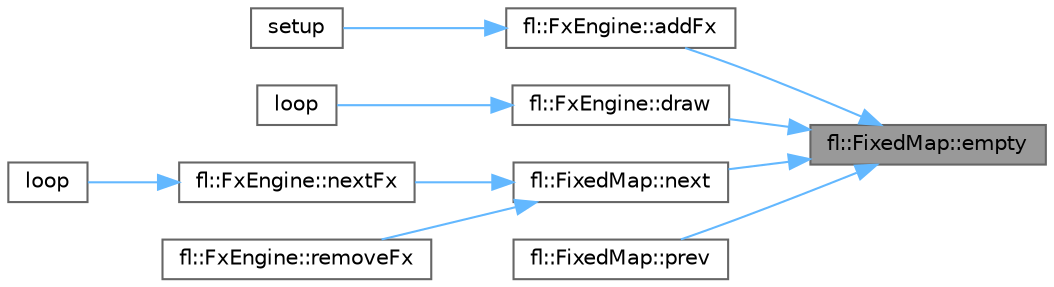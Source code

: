 digraph "fl::FixedMap::empty"
{
 // LATEX_PDF_SIZE
  bgcolor="transparent";
  edge [fontname=Helvetica,fontsize=10,labelfontname=Helvetica,labelfontsize=10];
  node [fontname=Helvetica,fontsize=10,shape=box,height=0.2,width=0.4];
  rankdir="RL";
  Node1 [id="Node000001",label="fl::FixedMap::empty",height=0.2,width=0.4,color="gray40", fillcolor="grey60", style="filled", fontcolor="black",tooltip=" "];
  Node1 -> Node2 [id="edge1_Node000001_Node000002",dir="back",color="steelblue1",style="solid",tooltip=" "];
  Node2 [id="Node000002",label="fl::FxEngine::addFx",height=0.2,width=0.4,color="grey40", fillcolor="white", style="filled",URL="$d4/d60/classfl_1_1_fx_engine.html#a1e840a27e09686190e44844b3f062642",tooltip="Adds a new effect to the engine."];
  Node2 -> Node3 [id="edge2_Node000002_Node000003",dir="back",color="steelblue1",style="solid",tooltip=" "];
  Node3 [id="Node000003",label="setup",height=0.2,width=0.4,color="grey40", fillcolor="white", style="filled",URL="$dd/d96/_fx_animartrix_8ino.html#a4fc01d736fe50cf5b977f755b675f11d",tooltip=" "];
  Node1 -> Node4 [id="edge3_Node000001_Node000004",dir="back",color="steelblue1",style="solid",tooltip=" "];
  Node4 [id="Node000004",label="fl::FxEngine::draw",height=0.2,width=0.4,color="grey40", fillcolor="white", style="filled",URL="$d4/d60/classfl_1_1_fx_engine.html#aa0b3b17d66712b3c2184d8c59c6b55f1",tooltip="Renders the current effect or transition to the output buffer."];
  Node4 -> Node5 [id="edge4_Node000004_Node000005",dir="back",color="steelblue1",style="solid",tooltip=" "];
  Node5 [id="Node000005",label="loop",height=0.2,width=0.4,color="grey40", fillcolor="white", style="filled",URL="$dd/d96/_fx_animartrix_8ino.html#afe461d27b9c48d5921c00d521181f12f",tooltip=" "];
  Node1 -> Node6 [id="edge5_Node000001_Node000006",dir="back",color="steelblue1",style="solid",tooltip=" "];
  Node6 [id="Node000006",label="fl::FixedMap::next",height=0.2,width=0.4,color="grey40", fillcolor="white", style="filled",URL="$d2/df3/classfl_1_1_fixed_map.html#a86e9680f024d9fb7a7fa9f96a90f4a1e",tooltip=" "];
  Node6 -> Node7 [id="edge6_Node000006_Node000007",dir="back",color="steelblue1",style="solid",tooltip=" "];
  Node7 [id="Node000007",label="fl::FxEngine::nextFx",height=0.2,width=0.4,color="grey40", fillcolor="white", style="filled",URL="$d4/d60/classfl_1_1_fx_engine.html#a478ed2a69d36050013ef81ffb59799a0",tooltip="Transitions to the next effect in the sequence."];
  Node7 -> Node8 [id="edge7_Node000007_Node000008",dir="back",color="steelblue1",style="solid",tooltip=" "];
  Node8 [id="Node000008",label="loop",height=0.2,width=0.4,color="grey40", fillcolor="white", style="filled",URL="$d6/d35/_fx_engine_8ino.html#afe461d27b9c48d5921c00d521181f12f",tooltip=" "];
  Node6 -> Node9 [id="edge8_Node000006_Node000009",dir="back",color="steelblue1",style="solid",tooltip=" "];
  Node9 [id="Node000009",label="fl::FxEngine::removeFx",height=0.2,width=0.4,color="grey40", fillcolor="white", style="filled",URL="$d4/d60/classfl_1_1_fx_engine.html#acb1a08ee3735bf9269d8a60370b02315",tooltip="Requests removal of an effect from the engine, which might not happen immediately (for example the Fx..."];
  Node1 -> Node10 [id="edge9_Node000001_Node000010",dir="back",color="steelblue1",style="solid",tooltip=" "];
  Node10 [id="Node000010",label="fl::FixedMap::prev",height=0.2,width=0.4,color="grey40", fillcolor="white", style="filled",URL="$d2/df3/classfl_1_1_fixed_map.html#a35706a466e8c68cf3c5e9b8c94f8e17d",tooltip=" "];
}
